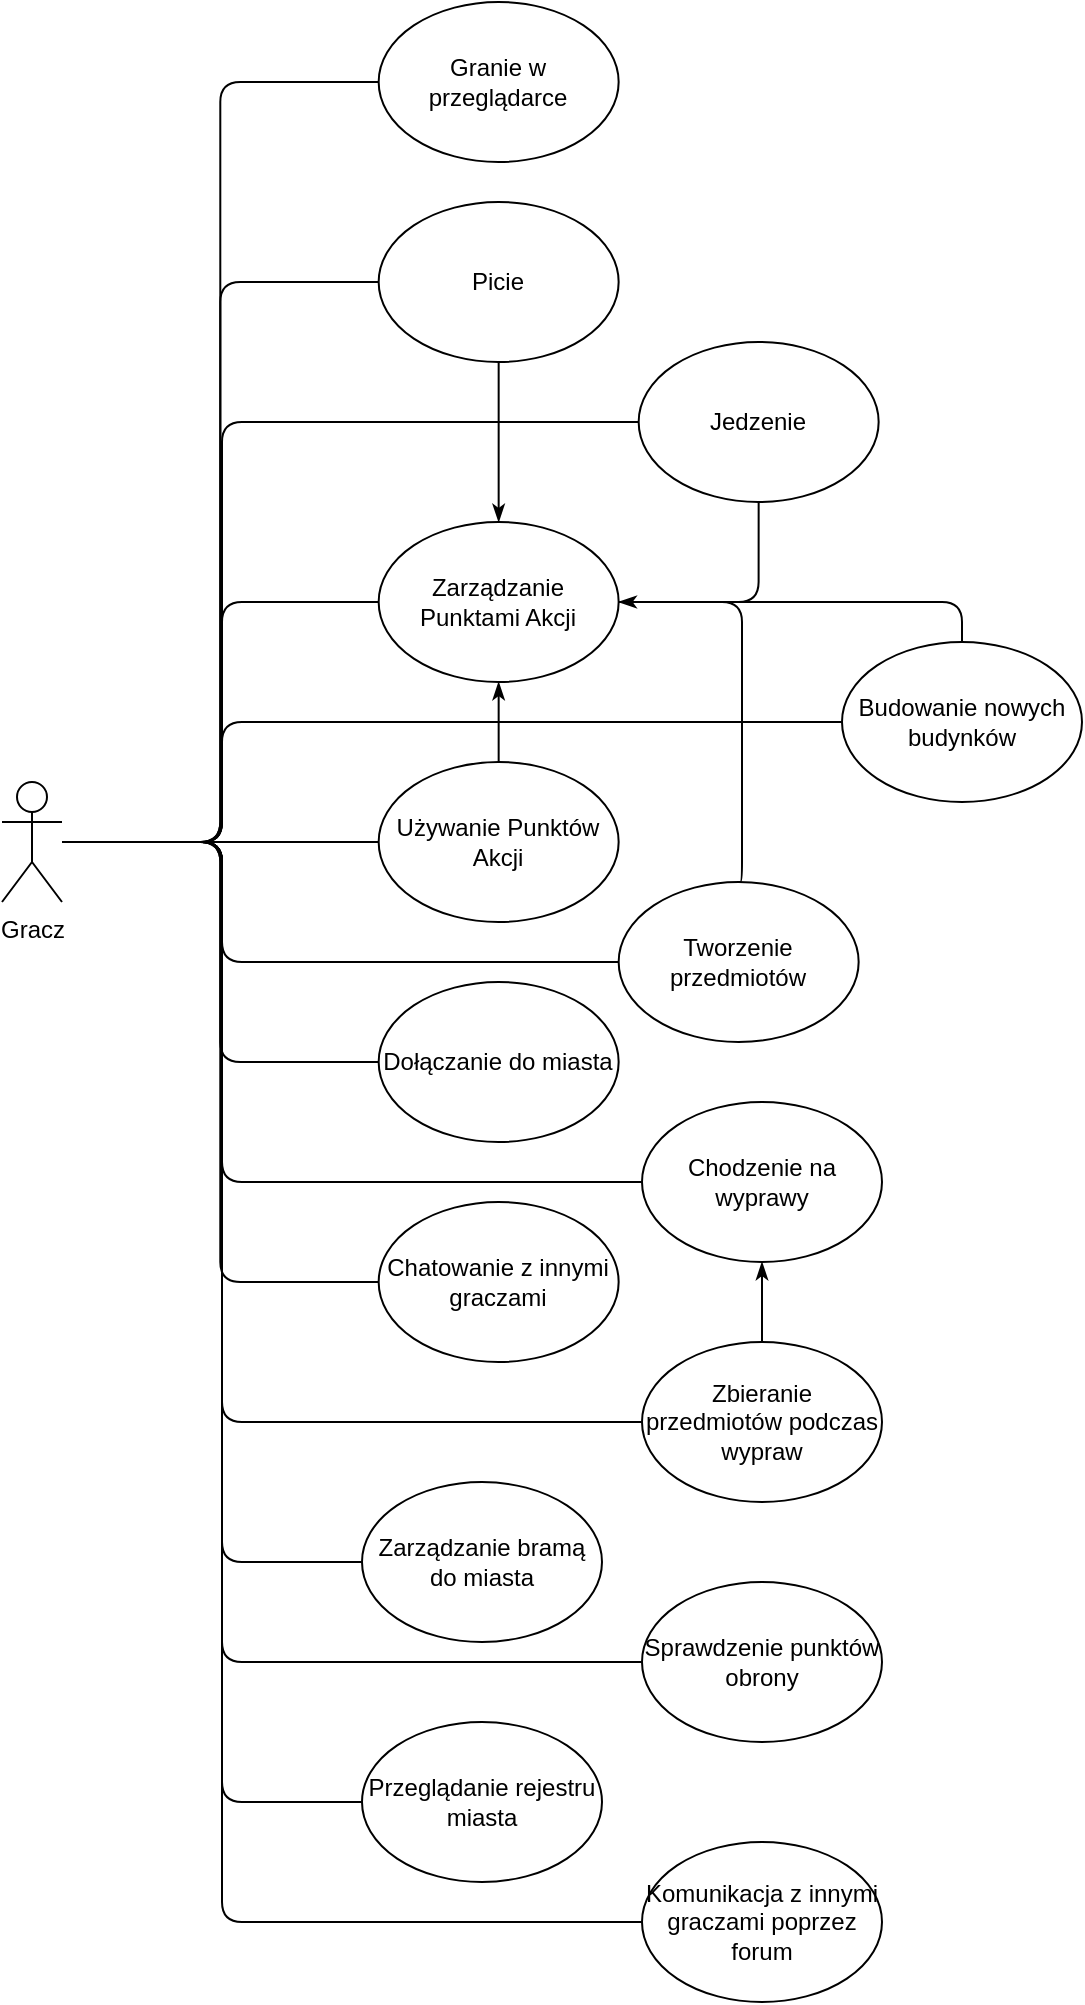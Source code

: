 <mxfile version="12.4.2" type="github" pages="1">
  <diagram id="sbx90NKQ8JtppjE0t-Ym" name="Page-1">
    <mxGraphModel dx="1422" dy="794" grid="1" gridSize="10" guides="1" tooltips="1" connect="1" arrows="1" fold="1" page="1" pageScale="1" pageWidth="827" pageHeight="1169" math="0" shadow="0">
      <root>
        <mxCell id="0"/>
        <mxCell id="1" parent="0"/>
        <mxCell id="Hk6zWukqzI0tbRbYJxlD-14" style="edgeStyle=orthogonalEdgeStyle;rounded=1;orthogonalLoop=1;jettySize=auto;html=1;entryX=0;entryY=0.5;entryDx=0;entryDy=0;endArrow=none;endFill=0;" edge="1" parent="1" source="Hk6zWukqzI0tbRbYJxlD-1" target="Hk6zWukqzI0tbRbYJxlD-7">
          <mxGeometry relative="1" as="geometry">
            <Array as="points">
              <mxPoint x="180" y="440"/>
              <mxPoint x="180" y="320"/>
            </Array>
          </mxGeometry>
        </mxCell>
        <mxCell id="Hk6zWukqzI0tbRbYJxlD-15" style="edgeStyle=orthogonalEdgeStyle;rounded=1;orthogonalLoop=1;jettySize=auto;html=1;entryX=0;entryY=0.5;entryDx=0;entryDy=0;endArrow=none;endFill=0;" edge="1" parent="1" source="Hk6zWukqzI0tbRbYJxlD-1" target="Hk6zWukqzI0tbRbYJxlD-10">
          <mxGeometry relative="1" as="geometry">
            <Array as="points">
              <mxPoint x="180" y="440"/>
              <mxPoint x="180" y="230"/>
            </Array>
          </mxGeometry>
        </mxCell>
        <mxCell id="Hk6zWukqzI0tbRbYJxlD-18" style="edgeStyle=orthogonalEdgeStyle;rounded=1;orthogonalLoop=1;jettySize=auto;html=1;entryX=0;entryY=0.5;entryDx=0;entryDy=0;endArrow=none;endFill=0;" edge="1" parent="1" source="Hk6zWukqzI0tbRbYJxlD-1" target="Hk6zWukqzI0tbRbYJxlD-17">
          <mxGeometry relative="1" as="geometry">
            <Array as="points">
              <mxPoint x="240" y="440"/>
              <mxPoint x="240" y="440"/>
            </Array>
          </mxGeometry>
        </mxCell>
        <mxCell id="Hk6zWukqzI0tbRbYJxlD-23" style="edgeStyle=orthogonalEdgeStyle;rounded=1;orthogonalLoop=1;jettySize=auto;html=1;entryX=0;entryY=0.5;entryDx=0;entryDy=0;endArrow=none;endFill=0;" edge="1" parent="1" source="Hk6zWukqzI0tbRbYJxlD-1" target="Hk6zWukqzI0tbRbYJxlD-20">
          <mxGeometry relative="1" as="geometry"/>
        </mxCell>
        <mxCell id="Hk6zWukqzI0tbRbYJxlD-26" style="edgeStyle=orthogonalEdgeStyle;rounded=1;orthogonalLoop=1;jettySize=auto;html=1;entryX=0;entryY=0.5;entryDx=0;entryDy=0;endArrow=none;endFill=0;" edge="1" parent="1" source="Hk6zWukqzI0tbRbYJxlD-1" target="Hk6zWukqzI0tbRbYJxlD-25">
          <mxGeometry relative="1" as="geometry"/>
        </mxCell>
        <mxCell id="Hk6zWukqzI0tbRbYJxlD-28" style="edgeStyle=orthogonalEdgeStyle;rounded=1;orthogonalLoop=1;jettySize=auto;html=1;entryX=0;entryY=0.5;entryDx=0;entryDy=0;endArrow=none;endFill=0;" edge="1" parent="1" source="Hk6zWukqzI0tbRbYJxlD-1" target="Hk6zWukqzI0tbRbYJxlD-27">
          <mxGeometry relative="1" as="geometry">
            <Array as="points">
              <mxPoint x="180" y="440"/>
              <mxPoint x="180" y="380"/>
            </Array>
          </mxGeometry>
        </mxCell>
        <mxCell id="Hk6zWukqzI0tbRbYJxlD-34" style="edgeStyle=orthogonalEdgeStyle;rounded=1;orthogonalLoop=1;jettySize=auto;html=1;entryX=0;entryY=0.5;entryDx=0;entryDy=0;endArrow=none;endFill=0;" edge="1" parent="1" source="Hk6zWukqzI0tbRbYJxlD-1" target="Hk6zWukqzI0tbRbYJxlD-32">
          <mxGeometry relative="1" as="geometry"/>
        </mxCell>
        <mxCell id="Hk6zWukqzI0tbRbYJxlD-36" style="edgeStyle=orthogonalEdgeStyle;rounded=1;orthogonalLoop=1;jettySize=auto;html=1;entryX=0;entryY=0.5;entryDx=0;entryDy=0;endArrow=none;endFill=0;" edge="1" parent="1" source="Hk6zWukqzI0tbRbYJxlD-1" target="Hk6zWukqzI0tbRbYJxlD-35">
          <mxGeometry relative="1" as="geometry">
            <Array as="points">
              <mxPoint x="180" y="440"/>
              <mxPoint x="180" y="500"/>
            </Array>
          </mxGeometry>
        </mxCell>
        <mxCell id="Hk6zWukqzI0tbRbYJxlD-40" style="edgeStyle=orthogonalEdgeStyle;rounded=1;orthogonalLoop=1;jettySize=auto;html=1;entryX=0;entryY=0.5;entryDx=0;entryDy=0;endArrow=none;endFill=0;" edge="1" parent="1" source="Hk6zWukqzI0tbRbYJxlD-1" target="Hk6zWukqzI0tbRbYJxlD-38">
          <mxGeometry relative="1" as="geometry">
            <Array as="points">
              <mxPoint x="180" y="440"/>
              <mxPoint x="180" y="610"/>
            </Array>
          </mxGeometry>
        </mxCell>
        <mxCell id="Hk6zWukqzI0tbRbYJxlD-42" style="edgeStyle=orthogonalEdgeStyle;rounded=1;orthogonalLoop=1;jettySize=auto;html=1;entryX=0;entryY=0.5;entryDx=0;entryDy=0;endArrow=none;endFill=0;" edge="1" parent="1" source="Hk6zWukqzI0tbRbYJxlD-1" target="Hk6zWukqzI0tbRbYJxlD-41">
          <mxGeometry relative="1" as="geometry">
            <Array as="points">
              <mxPoint x="180" y="440"/>
              <mxPoint x="180" y="730"/>
            </Array>
          </mxGeometry>
        </mxCell>
        <mxCell id="Hk6zWukqzI0tbRbYJxlD-44" style="edgeStyle=orthogonalEdgeStyle;orthogonalLoop=1;jettySize=auto;html=1;entryX=0;entryY=0.5;entryDx=0;entryDy=0;endArrow=none;endFill=0;rounded=1;" edge="1" parent="1" source="Hk6zWukqzI0tbRbYJxlD-1" target="Hk6zWukqzI0tbRbYJxlD-30">
          <mxGeometry relative="1" as="geometry"/>
        </mxCell>
        <mxCell id="Hk6zWukqzI0tbRbYJxlD-46" style="edgeStyle=orthogonalEdgeStyle;rounded=1;orthogonalLoop=1;jettySize=auto;html=1;entryX=0;entryY=0.5;entryDx=0;entryDy=0;endArrow=none;endFill=0;" edge="1" parent="1" source="Hk6zWukqzI0tbRbYJxlD-1" target="Hk6zWukqzI0tbRbYJxlD-45">
          <mxGeometry relative="1" as="geometry">
            <Array as="points">
              <mxPoint x="180" y="440"/>
              <mxPoint x="180" y="800"/>
            </Array>
          </mxGeometry>
        </mxCell>
        <mxCell id="Hk6zWukqzI0tbRbYJxlD-48" style="edgeStyle=orthogonalEdgeStyle;rounded=1;orthogonalLoop=1;jettySize=auto;html=1;entryX=0;entryY=0.5;entryDx=0;entryDy=0;endArrow=none;endFill=0;" edge="1" parent="1" source="Hk6zWukqzI0tbRbYJxlD-1" target="Hk6zWukqzI0tbRbYJxlD-47">
          <mxGeometry relative="1" as="geometry">
            <Array as="points">
              <mxPoint x="180" y="440"/>
              <mxPoint x="180" y="850"/>
            </Array>
          </mxGeometry>
        </mxCell>
        <mxCell id="Hk6zWukqzI0tbRbYJxlD-50" style="edgeStyle=orthogonalEdgeStyle;rounded=1;orthogonalLoop=1;jettySize=auto;html=1;entryX=0;entryY=0.5;entryDx=0;entryDy=0;endArrow=none;endFill=0;" edge="1" parent="1" source="Hk6zWukqzI0tbRbYJxlD-1" target="Hk6zWukqzI0tbRbYJxlD-49">
          <mxGeometry relative="1" as="geometry">
            <Array as="points">
              <mxPoint x="180" y="440"/>
              <mxPoint x="180" y="920"/>
            </Array>
          </mxGeometry>
        </mxCell>
        <mxCell id="Hk6zWukqzI0tbRbYJxlD-52" style="edgeStyle=orthogonalEdgeStyle;rounded=1;orthogonalLoop=1;jettySize=auto;html=1;entryX=0;entryY=0.5;entryDx=0;entryDy=0;endArrow=none;endFill=0;" edge="1" parent="1" source="Hk6zWukqzI0tbRbYJxlD-1" target="Hk6zWukqzI0tbRbYJxlD-51">
          <mxGeometry relative="1" as="geometry">
            <Array as="points">
              <mxPoint x="180" y="440"/>
              <mxPoint x="180" y="980"/>
            </Array>
          </mxGeometry>
        </mxCell>
        <mxCell id="Hk6zWukqzI0tbRbYJxlD-1" value="Gracz" style="shape=umlActor;verticalLabelPosition=bottom;labelBackgroundColor=#ffffff;verticalAlign=top;html=1;outlineConnect=0;" vertex="1" parent="1">
          <mxGeometry x="70" y="410" width="30" height="60" as="geometry"/>
        </mxCell>
        <mxCell id="Hk6zWukqzI0tbRbYJxlD-7" value="Zarządzanie Punktami Akcji" style="ellipse;whiteSpace=wrap;html=1;" vertex="1" parent="1">
          <mxGeometry x="258.33" y="280" width="120" height="80" as="geometry"/>
        </mxCell>
        <mxCell id="Hk6zWukqzI0tbRbYJxlD-22" style="edgeStyle=orthogonalEdgeStyle;rounded=1;orthogonalLoop=1;jettySize=auto;html=1;entryX=1;entryY=0.5;entryDx=0;entryDy=0;endArrow=classicThin;endFill=1;exitX=0.5;exitY=1;exitDx=0;exitDy=0;" edge="1" parent="1" source="Hk6zWukqzI0tbRbYJxlD-10" target="Hk6zWukqzI0tbRbYJxlD-7">
          <mxGeometry relative="1" as="geometry"/>
        </mxCell>
        <mxCell id="Hk6zWukqzI0tbRbYJxlD-10" value="Jedzenie" style="ellipse;whiteSpace=wrap;html=1;" vertex="1" parent="1">
          <mxGeometry x="388.33" y="190" width="120" height="80" as="geometry"/>
        </mxCell>
        <mxCell id="Hk6zWukqzI0tbRbYJxlD-19" style="edgeStyle=orthogonalEdgeStyle;rounded=1;orthogonalLoop=1;jettySize=auto;html=1;exitX=0.5;exitY=0;exitDx=0;exitDy=0;entryX=0.5;entryY=1;entryDx=0;entryDy=0;endArrow=classicThin;endFill=1;" edge="1" parent="1" source="Hk6zWukqzI0tbRbYJxlD-17" target="Hk6zWukqzI0tbRbYJxlD-7">
          <mxGeometry relative="1" as="geometry"/>
        </mxCell>
        <mxCell id="Hk6zWukqzI0tbRbYJxlD-17" value="Używanie Punktów Akcji" style="ellipse;whiteSpace=wrap;html=1;" vertex="1" parent="1">
          <mxGeometry x="258.33" y="400" width="120" height="80" as="geometry"/>
        </mxCell>
        <mxCell id="Hk6zWukqzI0tbRbYJxlD-24" style="edgeStyle=orthogonalEdgeStyle;rounded=1;orthogonalLoop=1;jettySize=auto;html=1;entryX=0.5;entryY=0;entryDx=0;entryDy=0;endArrow=classicThin;endFill=1;" edge="1" parent="1" source="Hk6zWukqzI0tbRbYJxlD-20" target="Hk6zWukqzI0tbRbYJxlD-7">
          <mxGeometry relative="1" as="geometry"/>
        </mxCell>
        <mxCell id="Hk6zWukqzI0tbRbYJxlD-20" value="Picie" style="ellipse;whiteSpace=wrap;html=1;" vertex="1" parent="1">
          <mxGeometry x="258.33" y="120" width="120" height="80" as="geometry"/>
        </mxCell>
        <mxCell id="Hk6zWukqzI0tbRbYJxlD-25" value="Dołączanie do miasta" style="ellipse;whiteSpace=wrap;html=1;" vertex="1" parent="1">
          <mxGeometry x="258.33" y="510" width="120" height="80" as="geometry"/>
        </mxCell>
        <mxCell id="Hk6zWukqzI0tbRbYJxlD-29" style="edgeStyle=orthogonalEdgeStyle;rounded=1;orthogonalLoop=1;jettySize=auto;html=1;entryX=1;entryY=0.5;entryDx=0;entryDy=0;endArrow=none;endFill=0;exitX=0.5;exitY=0;exitDx=0;exitDy=0;" edge="1" parent="1" source="Hk6zWukqzI0tbRbYJxlD-27" target="Hk6zWukqzI0tbRbYJxlD-7">
          <mxGeometry relative="1" as="geometry"/>
        </mxCell>
        <mxCell id="Hk6zWukqzI0tbRbYJxlD-27" value="Budowanie nowych budynków" style="ellipse;whiteSpace=wrap;html=1;" vertex="1" parent="1">
          <mxGeometry x="490" y="340" width="120" height="80" as="geometry"/>
        </mxCell>
        <mxCell id="Hk6zWukqzI0tbRbYJxlD-30" value="Granie w przeglądarce" style="ellipse;whiteSpace=wrap;html=1;" vertex="1" parent="1">
          <mxGeometry x="258.33" y="20" width="120" height="80" as="geometry"/>
        </mxCell>
        <mxCell id="Hk6zWukqzI0tbRbYJxlD-32" value="Chatowanie z innymi graczami" style="ellipse;whiteSpace=wrap;html=1;" vertex="1" parent="1">
          <mxGeometry x="258.33" y="620" width="120" height="80" as="geometry"/>
        </mxCell>
        <mxCell id="Hk6zWukqzI0tbRbYJxlD-37" style="edgeStyle=orthogonalEdgeStyle;rounded=1;orthogonalLoop=1;jettySize=auto;html=1;entryX=1;entryY=0.5;entryDx=0;entryDy=0;endArrow=none;endFill=0;exitX=0.5;exitY=0;exitDx=0;exitDy=0;" edge="1" parent="1" source="Hk6zWukqzI0tbRbYJxlD-35" target="Hk6zWukqzI0tbRbYJxlD-7">
          <mxGeometry relative="1" as="geometry">
            <Array as="points">
              <mxPoint x="440" y="460"/>
              <mxPoint x="440" y="320"/>
            </Array>
          </mxGeometry>
        </mxCell>
        <mxCell id="Hk6zWukqzI0tbRbYJxlD-35" value="Tworzenie przedmiotów" style="ellipse;whiteSpace=wrap;html=1;" vertex="1" parent="1">
          <mxGeometry x="378.33" y="460" width="120" height="80" as="geometry"/>
        </mxCell>
        <mxCell id="Hk6zWukqzI0tbRbYJxlD-38" value="Chodzenie na wyprawy" style="ellipse;whiteSpace=wrap;html=1;" vertex="1" parent="1">
          <mxGeometry x="390" y="570" width="120" height="80" as="geometry"/>
        </mxCell>
        <mxCell id="Hk6zWukqzI0tbRbYJxlD-43" style="edgeStyle=orthogonalEdgeStyle;rounded=1;orthogonalLoop=1;jettySize=auto;html=1;entryX=0.5;entryY=1;entryDx=0;entryDy=0;endArrow=classicThin;endFill=1;" edge="1" parent="1" source="Hk6zWukqzI0tbRbYJxlD-41" target="Hk6zWukqzI0tbRbYJxlD-38">
          <mxGeometry relative="1" as="geometry"/>
        </mxCell>
        <mxCell id="Hk6zWukqzI0tbRbYJxlD-41" value="Zbieranie przedmiotów podczas wypraw" style="ellipse;whiteSpace=wrap;html=1;" vertex="1" parent="1">
          <mxGeometry x="390" y="690" width="120" height="80" as="geometry"/>
        </mxCell>
        <mxCell id="Hk6zWukqzI0tbRbYJxlD-45" value="Zarządzanie bramą do miasta" style="ellipse;whiteSpace=wrap;html=1;" vertex="1" parent="1">
          <mxGeometry x="250" y="760" width="120" height="80" as="geometry"/>
        </mxCell>
        <mxCell id="Hk6zWukqzI0tbRbYJxlD-47" value="Sprawdzenie punktów obrony" style="ellipse;whiteSpace=wrap;html=1;" vertex="1" parent="1">
          <mxGeometry x="390" y="810" width="120" height="80" as="geometry"/>
        </mxCell>
        <mxCell id="Hk6zWukqzI0tbRbYJxlD-49" value="Przeglądanie rejestru miasta" style="ellipse;whiteSpace=wrap;html=1;" vertex="1" parent="1">
          <mxGeometry x="250.0" y="880" width="120" height="80" as="geometry"/>
        </mxCell>
        <mxCell id="Hk6zWukqzI0tbRbYJxlD-51" value="Komunikacja z innymi graczami poprzez forum" style="ellipse;whiteSpace=wrap;html=1;" vertex="1" parent="1">
          <mxGeometry x="390" y="940" width="120" height="80" as="geometry"/>
        </mxCell>
      </root>
    </mxGraphModel>
  </diagram>
</mxfile>
